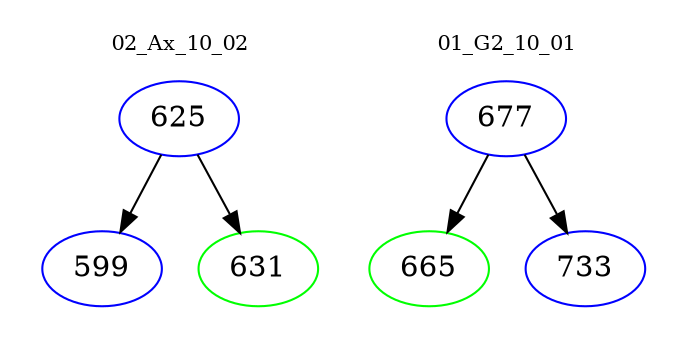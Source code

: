 digraph{
subgraph cluster_0 {
color = white
label = "02_Ax_10_02";
fontsize=10;
T0_625 [label="625", color="blue"]
T0_625 -> T0_599 [color="black"]
T0_599 [label="599", color="blue"]
T0_625 -> T0_631 [color="black"]
T0_631 [label="631", color="green"]
}
subgraph cluster_1 {
color = white
label = "01_G2_10_01";
fontsize=10;
T1_677 [label="677", color="blue"]
T1_677 -> T1_665 [color="black"]
T1_665 [label="665", color="green"]
T1_677 -> T1_733 [color="black"]
T1_733 [label="733", color="blue"]
}
}
